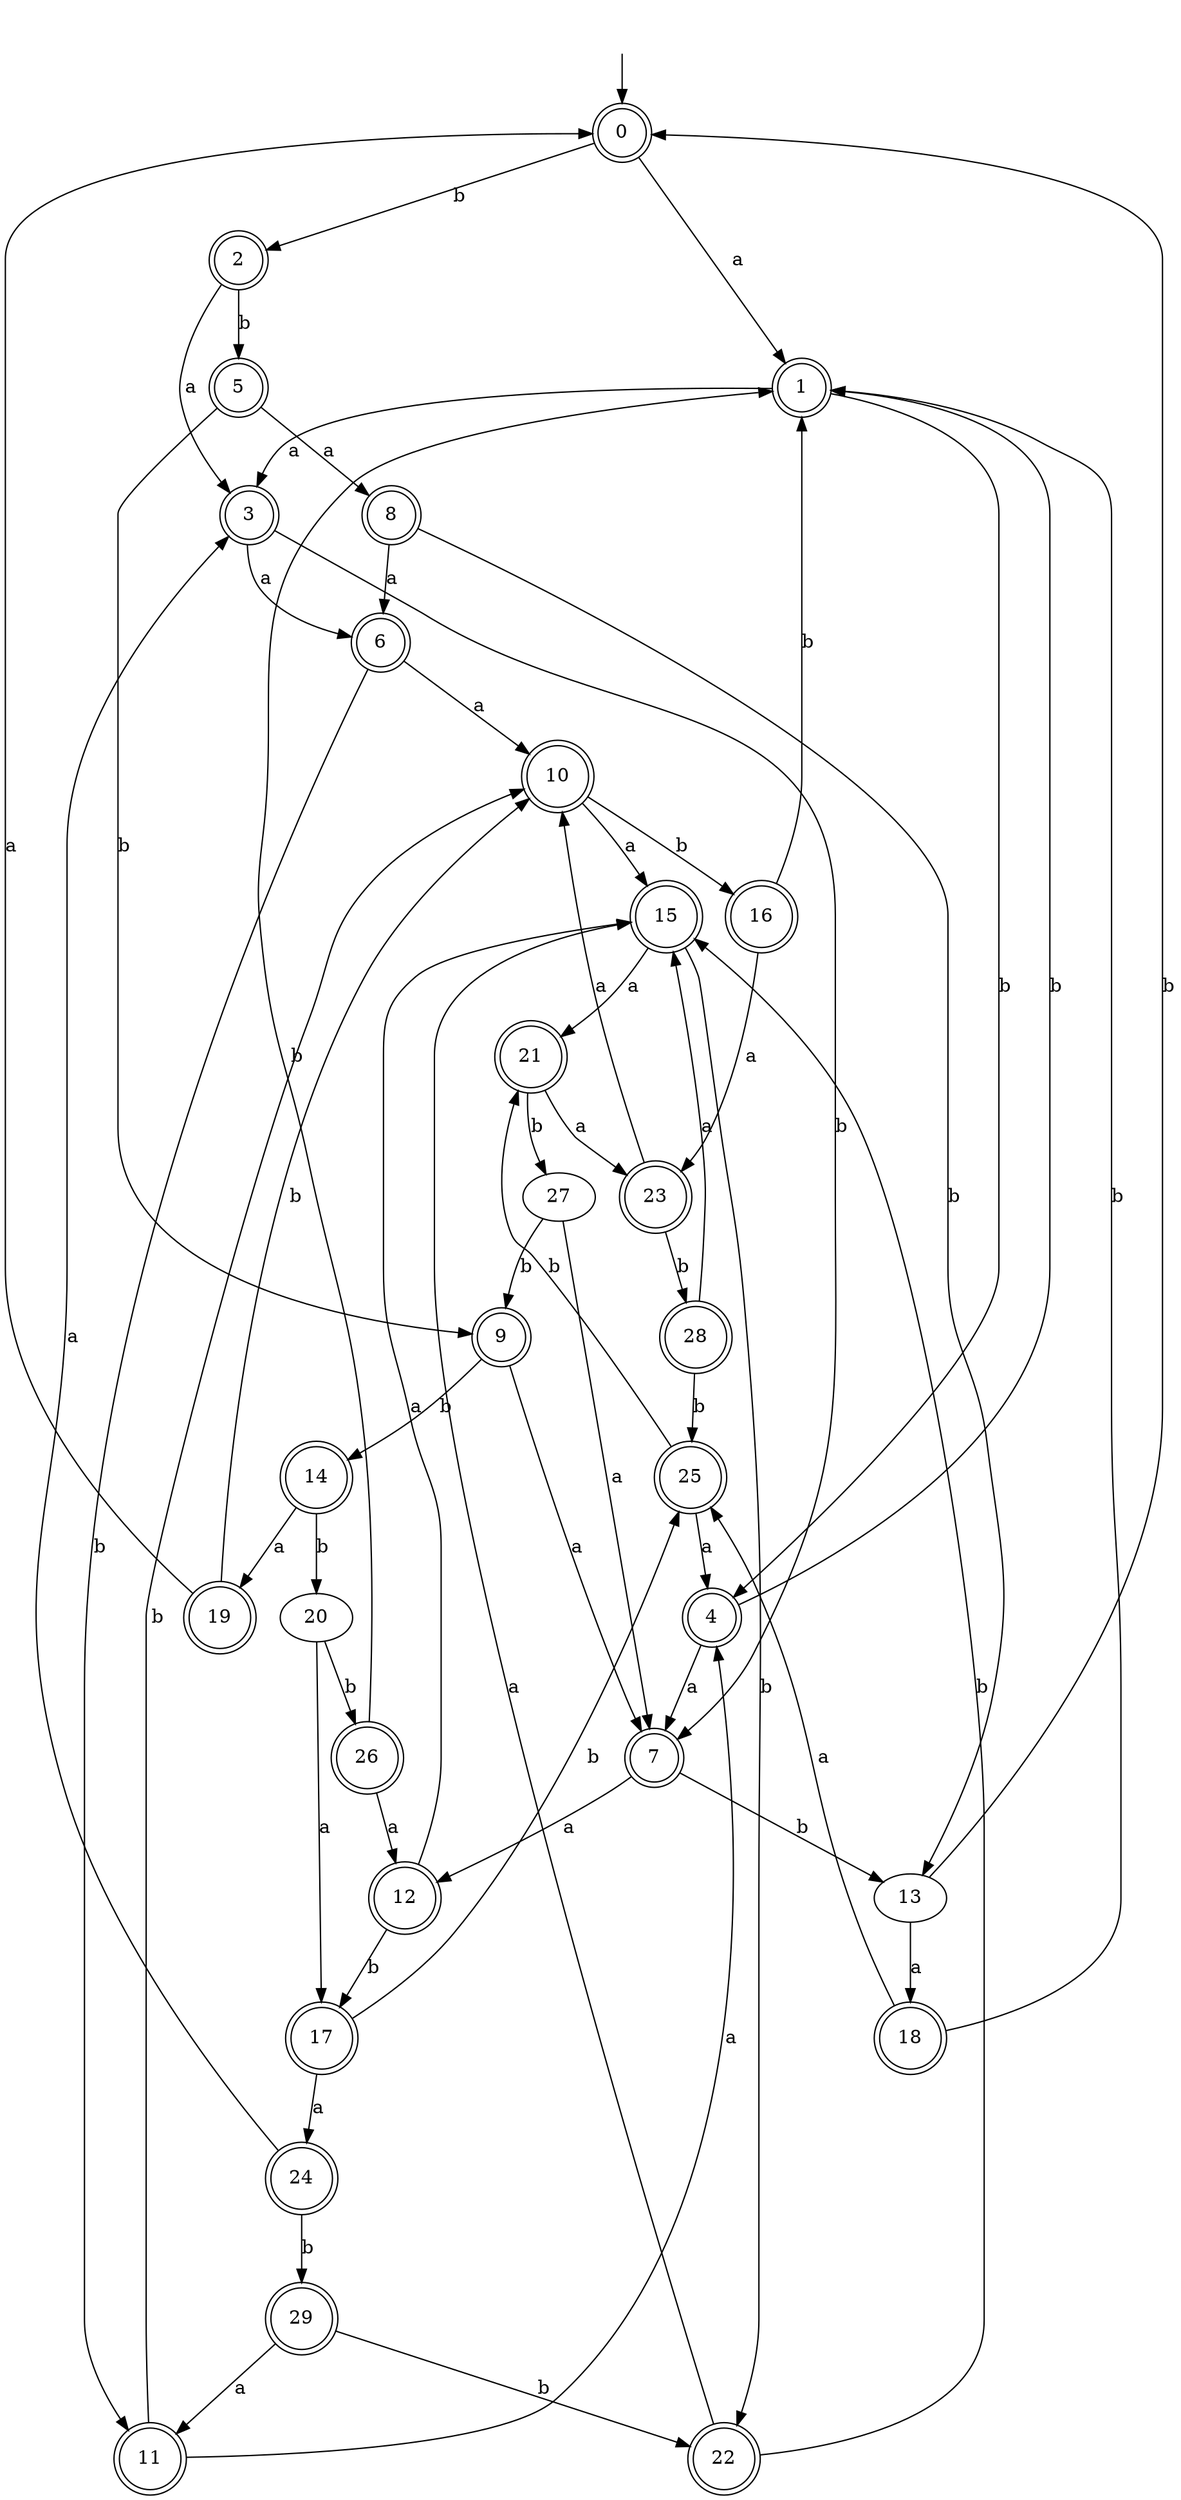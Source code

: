 digraph RandomDFA {
  __start0 [label="", shape=none];
  __start0 -> 0 [label=""];
  0 [shape=circle] [shape=doublecircle]
  0 -> 1 [label="a"]
  0 -> 2 [label="b"]
  1 [shape=doublecircle]
  1 -> 3 [label="a"]
  1 -> 4 [label="b"]
  2 [shape=doublecircle]
  2 -> 3 [label="a"]
  2 -> 5 [label="b"]
  3 [shape=doublecircle]
  3 -> 6 [label="a"]
  3 -> 7 [label="b"]
  4 [shape=doublecircle]
  4 -> 7 [label="a"]
  4 -> 1 [label="b"]
  5 [shape=doublecircle]
  5 -> 8 [label="a"]
  5 -> 9 [label="b"]
  6 [shape=doublecircle]
  6 -> 10 [label="a"]
  6 -> 11 [label="b"]
  7 [shape=doublecircle]
  7 -> 12 [label="a"]
  7 -> 13 [label="b"]
  8 [shape=doublecircle]
  8 -> 6 [label="a"]
  8 -> 13 [label="b"]
  9 [shape=doublecircle]
  9 -> 7 [label="a"]
  9 -> 14 [label="b"]
  10 [shape=doublecircle]
  10 -> 15 [label="a"]
  10 -> 16 [label="b"]
  11 [shape=doublecircle]
  11 -> 4 [label="a"]
  11 -> 10 [label="b"]
  12 [shape=doublecircle]
  12 -> 15 [label="a"]
  12 -> 17 [label="b"]
  13
  13 -> 18 [label="a"]
  13 -> 0 [label="b"]
  14 [shape=doublecircle]
  14 -> 19 [label="a"]
  14 -> 20 [label="b"]
  15 [shape=doublecircle]
  15 -> 21 [label="a"]
  15 -> 22 [label="b"]
  16 [shape=doublecircle]
  16 -> 23 [label="a"]
  16 -> 1 [label="b"]
  17 [shape=doublecircle]
  17 -> 24 [label="a"]
  17 -> 25 [label="b"]
  18 [shape=doublecircle]
  18 -> 25 [label="a"]
  18 -> 1 [label="b"]
  19 [shape=doublecircle]
  19 -> 0 [label="a"]
  19 -> 10 [label="b"]
  20
  20 -> 17 [label="a"]
  20 -> 26 [label="b"]
  21 [shape=doublecircle]
  21 -> 23 [label="a"]
  21 -> 27 [label="b"]
  22 [shape=doublecircle]
  22 -> 15 [label="a"]
  22 -> 15 [label="b"]
  23 [shape=doublecircle]
  23 -> 10 [label="a"]
  23 -> 28 [label="b"]
  24 [shape=doublecircle]
  24 -> 3 [label="a"]
  24 -> 29 [label="b"]
  25 [shape=doublecircle]
  25 -> 4 [label="a"]
  25 -> 21 [label="b"]
  26 [shape=doublecircle]
  26 -> 12 [label="a"]
  26 -> 1 [label="b"]
  27
  27 -> 7 [label="a"]
  27 -> 9 [label="b"]
  28 [shape=doublecircle]
  28 -> 15 [label="a"]
  28 -> 25 [label="b"]
  29 [shape=doublecircle]
  29 -> 11 [label="a"]
  29 -> 22 [label="b"]
}
